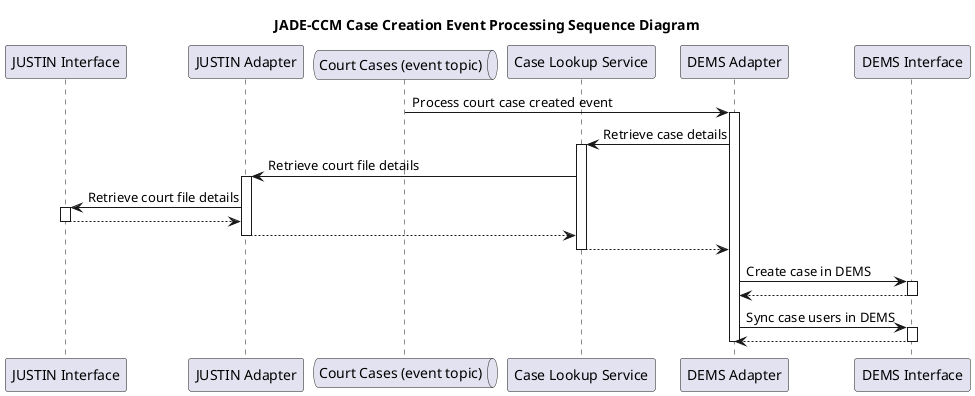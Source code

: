 @startuml
'hide footbox
participant j_mock as "JUSTIN Interface"
participant j_adapter as "JUSTIN Adapter"
queue court_cases_q as "Court Cases (event topic)"
participant lookup_service as "Case Lookup Service"
participant d_adapter as "DEMS Adapter"
participant d_mock as "DEMS Interface"

title JADE-CCM Case Creation Event Processing Sequence Diagram

    court_cases_q -> d_adapter : Process court case created event
    activate d_adapter
    d_adapter -> lookup_service: Retrieve case details
    activate lookup_service
    lookup_service -> j_adapter: Retrieve court file details
    activate j_adapter
    j_adapter -> j_mock: Retrieve court file details
    activate j_mock
    j_mock --> j_adapter
    deactivate j_mock
    j_adapter --> lookup_service
    deactivate j_adapter
    lookup_service --> d_adapter
    deactivate lookup_service
    d_adapter -> d_mock: Create case in DEMS
    activate d_mock
    d_mock --> d_adapter
    deactivate d_mock
    d_adapter -> d_mock: Sync case users in DEMS
    activate d_mock
    d_mock --> d_adapter
    deactivate d_mock
    deactivate d_adapter
@enduml